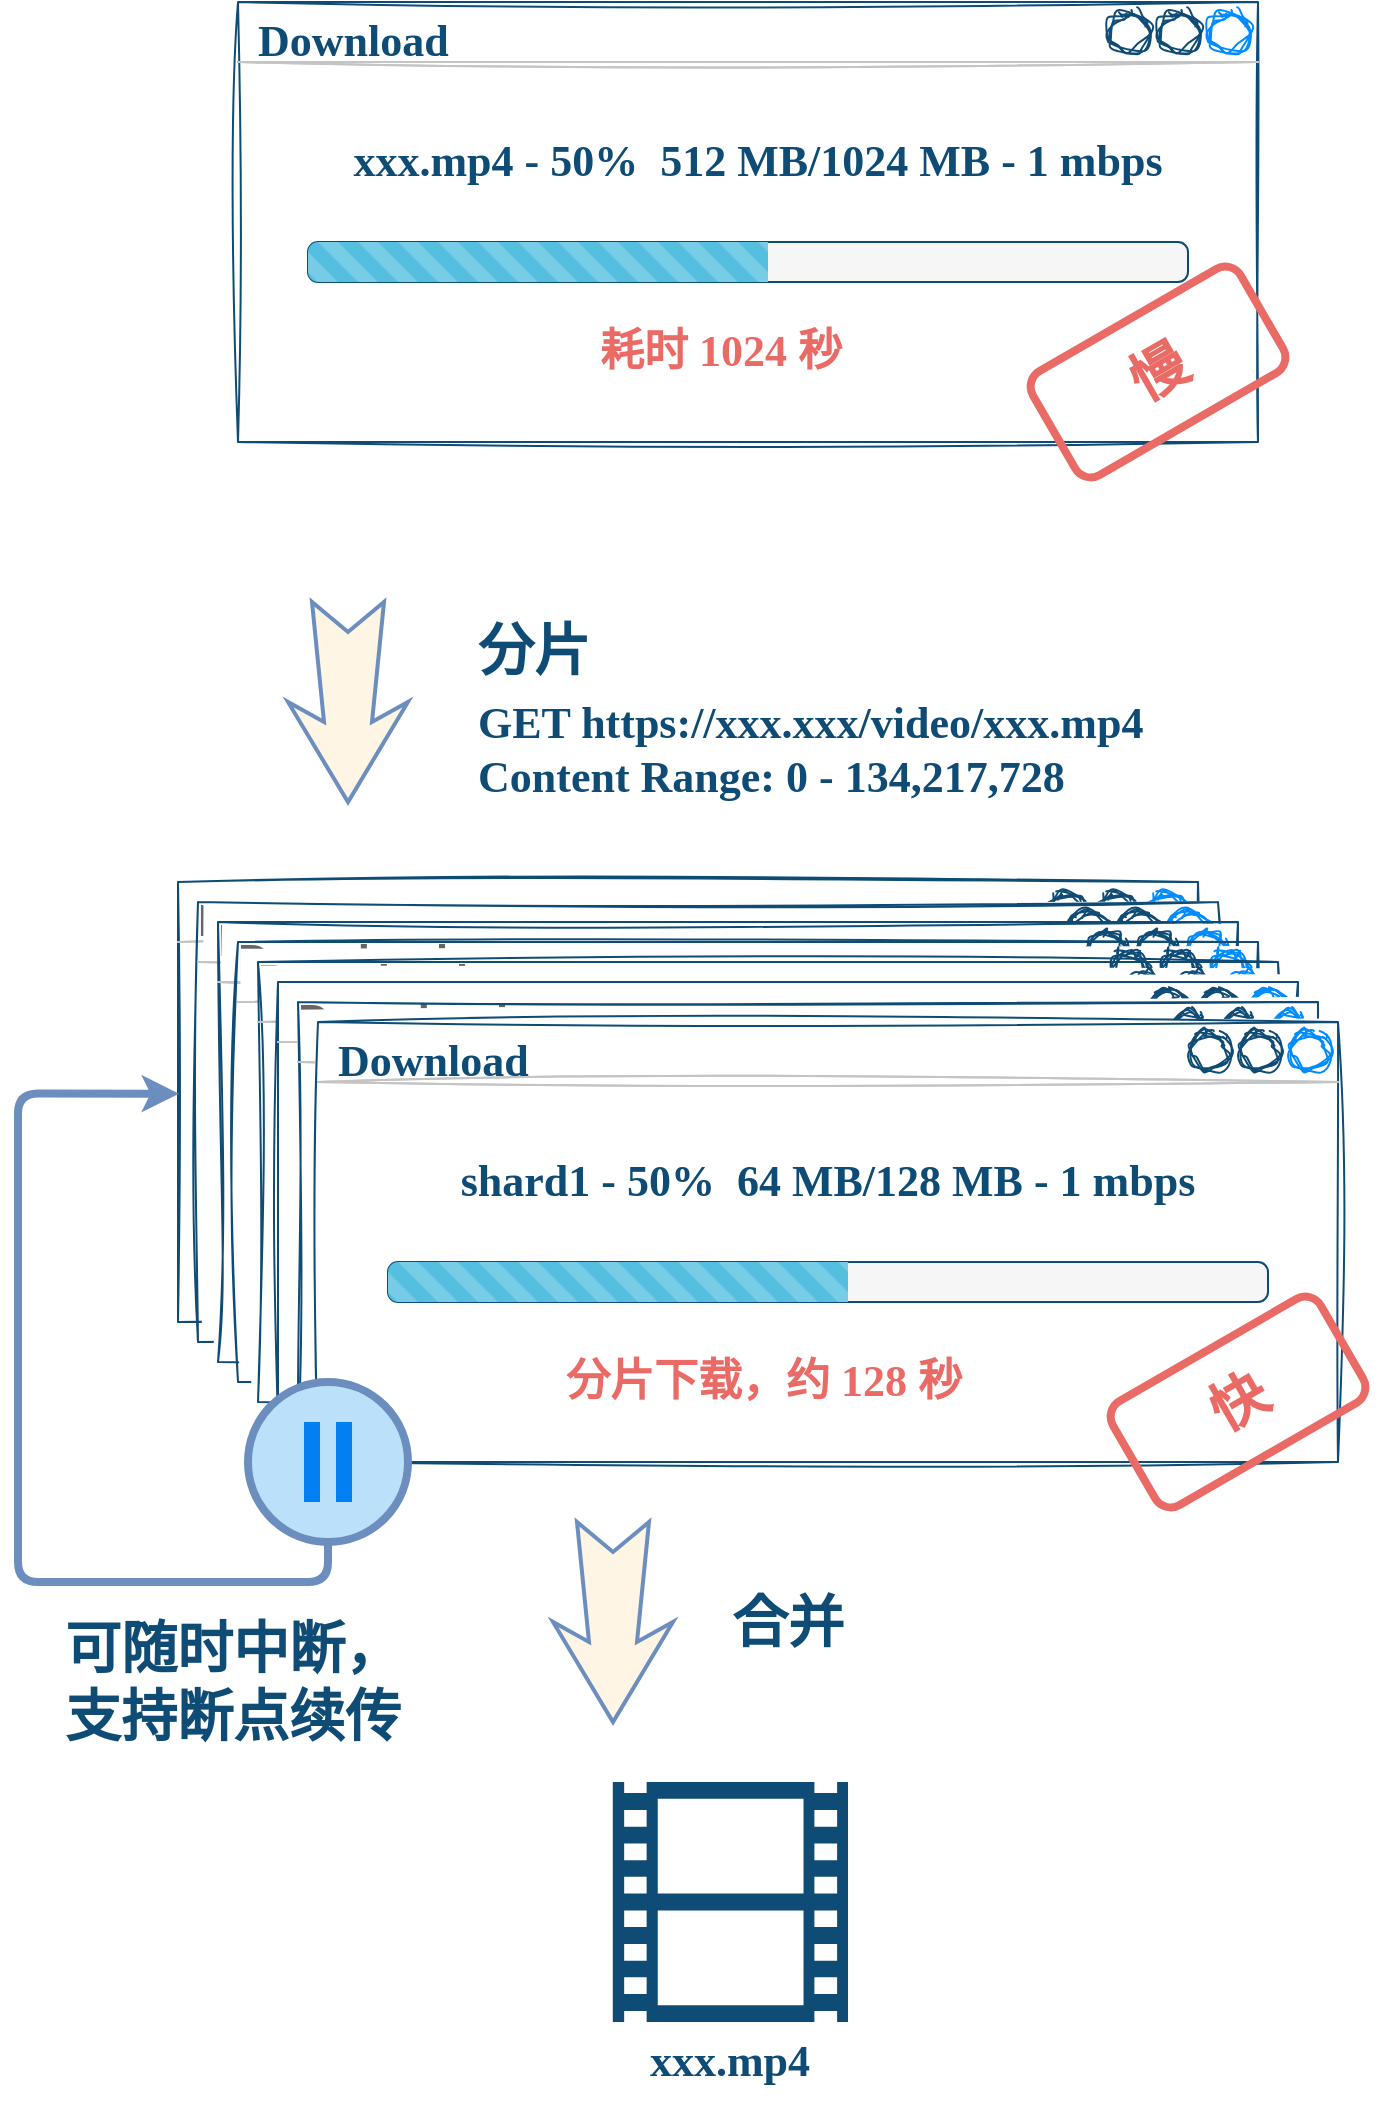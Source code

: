 <mxfile compressed="true" version="22.0.3" type="device"><diagram id="WHmjBIR4rh1bwOMkoWRG" name="分片下载"><mxGraphModel dx="2578" dy="1524" grid="1" gridSize="10" guides="1" tooltips="1" connect="1" arrows="1" fold="1" page="1" pageScale="1" pageWidth="827" pageHeight="1169" math="0" shadow="0"><root><mxCell id="0"/><mxCell id="1" parent="0"/><mxCell id="3Yequ3SZ6n_caTPqb4oF-1" value="Download" style="strokeWidth=1;shadow=0;dashed=0;align=center;html=1;shape=mxgraph.mockup.containers.window;align=left;verticalAlign=top;spacingLeft=8;strokeColor2=#008cff;strokeColor3=#c4c4c4;fontColor=#0F4C75;mainText=;fontSize=22;labelBackgroundColor=none;whiteSpace=wrap;sketch=1;curveFitting=1;jiggle=2;fontStyle=1;strokeColor=#0F4C75;fontFamily=ZCOOL QingKe HuangYou;fontSource=https%3A%2F%2Ffonts.googleapis.com%2Fcss%3Ffamily%3DZCOOL%2BQingKe%2BHuangYou;" vertex="1" parent="1"><mxGeometry x="190" y="40" width="510" height="220" as="geometry"/></mxCell><mxCell id="3Yequ3SZ6n_caTPqb4oF-10" value="" style="html=1;shadow=0;dashed=0;shape=mxgraph.bootstrap.rrect;rSize=5;strokeColor=#0F4C75;fillColor=#f6f6f6;whiteSpace=wrap;fontStyle=1;fontSize=22;" vertex="1" parent="1"><mxGeometry x="225" y="160" width="440" height="20" as="geometry"/></mxCell><mxCell id="3Yequ3SZ6n_caTPqb4oF-11" value="" style="html=1;shadow=0;dashed=0;shape=mxgraph.bootstrap.leftButtonStriped;fillColor=#55BFE0;fontColor=#FFFFFF;whiteSpace=wrap;fontStyle=1;strokeColor=#0F4C75;fontSize=22;" vertex="1" parent="3Yequ3SZ6n_caTPqb4oF-10"><mxGeometry width="230" height="20" as="geometry"/></mxCell><mxCell id="3Yequ3SZ6n_caTPqb4oF-12" value="xxx.mp4 - 50%&amp;nbsp; 512 MB/1024 MB - 1 mbps" style="rounded=1;whiteSpace=wrap;html=1;fontFamily=Comic Sans MS;fontSize=22;fontStyle=1;fontColor=#0F4C75;fillColor=none;strokeColor=none;" vertex="1" parent="1"><mxGeometry x="200" y="100" width="500" height="40" as="geometry"/></mxCell><mxCell id="3Yequ3SZ6n_caTPqb4oF-59" value="GET https://xxx.xxx/video/xxx.mp4&lt;br style=&quot;font-size: 22px;&quot;&gt;Content Range: 0 -&amp;nbsp;134,217,728" style="rounded=1;whiteSpace=wrap;html=1;fontFamily=Comic Sans MS;fontSize=22;fontStyle=1;fontColor=#0F4C75;fillColor=none;strokeColor=none;align=left;" vertex="1" parent="1"><mxGeometry x="307.5" y="384" width="432.5" height="60" as="geometry"/></mxCell><mxCell id="3Yequ3SZ6n_caTPqb4oF-17" value="Download" style="strokeWidth=1;shadow=0;dashed=0;align=center;html=1;shape=mxgraph.mockup.containers.window;align=left;verticalAlign=top;spacingLeft=8;strokeColor2=#008cff;strokeColor3=#c4c4c4;fontColor=#666666;mainText=;fontSize=22;labelBackgroundColor=none;whiteSpace=wrap;sketch=1;curveFitting=1;jiggle=2;fontStyle=1;strokeColor=#0F4C75;container=0;" vertex="1" parent="1"><mxGeometry x="160" y="480" width="510" height="220" as="geometry"/></mxCell><mxCell id="3Yequ3SZ6n_caTPqb4oF-18" value="" style="html=1;shadow=0;dashed=0;shape=mxgraph.bootstrap.rrect;rSize=5;strokeColor=#0F4C75;fillColor=#f6f6f6;whiteSpace=wrap;fontStyle=1;container=0;fontSize=22;" vertex="1" parent="1"><mxGeometry x="195" y="600" width="440" height="20" as="geometry"/></mxCell><mxCell id="3Yequ3SZ6n_caTPqb4oF-20" value="shard1 - 50%&amp;nbsp; 64 MB/128 MB - 1 mbps" style="rounded=1;whiteSpace=wrap;html=1;fontFamily=Comic Sans MS;fontSize=22;fontStyle=1;fontColor=#0F4C75;fillColor=none;strokeColor=#0F4C75;container=0;" vertex="1" parent="1"><mxGeometry x="210" y="540" width="400" height="40" as="geometry"/></mxCell><mxCell id="3Yequ3SZ6n_caTPqb4oF-19" value="" style="html=1;shadow=0;dashed=0;shape=mxgraph.bootstrap.leftButtonStriped;fillColor=#55BFE0;fontColor=#FFFFFF;whiteSpace=wrap;fontStyle=1;strokeColor=#0F4C75;container=0;fontSize=22;" vertex="1" parent="1"><mxGeometry x="195" y="600" width="230" height="20" as="geometry"/></mxCell><mxCell id="3Yequ3SZ6n_caTPqb4oF-23" value="Download" style="strokeWidth=1;shadow=0;dashed=0;align=center;html=1;shape=mxgraph.mockup.containers.window;align=left;verticalAlign=top;spacingLeft=8;strokeColor2=#008cff;strokeColor3=#c4c4c4;fontColor=#666666;mainText=;fontSize=22;labelBackgroundColor=none;whiteSpace=wrap;sketch=1;curveFitting=1;jiggle=2;fontStyle=1;strokeColor=#0F4C75;container=0;" vertex="1" parent="1"><mxGeometry x="170" y="490" width="510" height="220" as="geometry"/></mxCell><mxCell id="3Yequ3SZ6n_caTPqb4oF-24" value="" style="html=1;shadow=0;dashed=0;shape=mxgraph.bootstrap.rrect;rSize=5;strokeColor=#0F4C75;fillColor=#f6f6f6;whiteSpace=wrap;fontStyle=1;container=0;fontSize=22;" vertex="1" parent="1"><mxGeometry x="205" y="610" width="440" height="20" as="geometry"/></mxCell><mxCell id="3Yequ3SZ6n_caTPqb4oF-26" value="shard1 - 50%&amp;nbsp; 64 MB/128 MB - 1 mbps" style="rounded=1;whiteSpace=wrap;html=1;fontFamily=Comic Sans MS;fontSize=22;fontStyle=1;fontColor=#0F4C75;fillColor=none;strokeColor=#0F4C75;container=0;" vertex="1" parent="1"><mxGeometry x="220" y="550" width="400" height="40" as="geometry"/></mxCell><mxCell id="3Yequ3SZ6n_caTPqb4oF-25" value="" style="html=1;shadow=0;dashed=0;shape=mxgraph.bootstrap.leftButtonStriped;fillColor=#55BFE0;fontColor=#FFFFFF;whiteSpace=wrap;fontStyle=1;strokeColor=#0F4C75;container=0;fontSize=22;" vertex="1" parent="1"><mxGeometry x="205" y="610" width="230" height="20" as="geometry"/></mxCell><mxCell id="3Yequ3SZ6n_caTPqb4oF-28" value="Download" style="strokeWidth=1;shadow=0;dashed=0;align=center;html=1;shape=mxgraph.mockup.containers.window;align=left;verticalAlign=top;spacingLeft=8;strokeColor2=#008cff;strokeColor3=#c4c4c4;fontColor=#666666;mainText=;fontSize=22;labelBackgroundColor=none;whiteSpace=wrap;sketch=1;curveFitting=1;jiggle=2;fontStyle=1;strokeColor=#0F4C75;container=0;" vertex="1" parent="1"><mxGeometry x="180" y="500" width="510" height="220" as="geometry"/></mxCell><mxCell id="3Yequ3SZ6n_caTPqb4oF-29" value="" style="html=1;shadow=0;dashed=0;shape=mxgraph.bootstrap.rrect;rSize=5;strokeColor=#0F4C75;fillColor=#f6f6f6;whiteSpace=wrap;fontStyle=1;container=0;fontSize=22;" vertex="1" parent="1"><mxGeometry x="215" y="620" width="440" height="20" as="geometry"/></mxCell><mxCell id="3Yequ3SZ6n_caTPqb4oF-31" value="shard1 - 50%&amp;nbsp; 64 MB/128 MB - 1 mbps" style="rounded=1;whiteSpace=wrap;html=1;fontFamily=Comic Sans MS;fontSize=22;fontStyle=1;fontColor=#0F4C75;fillColor=none;strokeColor=#0F4C75;container=0;" vertex="1" parent="1"><mxGeometry x="230" y="560" width="400" height="40" as="geometry"/></mxCell><mxCell id="3Yequ3SZ6n_caTPqb4oF-30" value="" style="html=1;shadow=0;dashed=0;shape=mxgraph.bootstrap.leftButtonStriped;fillColor=#55BFE0;fontColor=#FFFFFF;whiteSpace=wrap;fontStyle=1;strokeColor=#0F4C75;container=0;fontSize=22;" vertex="1" parent="1"><mxGeometry x="215" y="620" width="230" height="20" as="geometry"/></mxCell><mxCell id="3Yequ3SZ6n_caTPqb4oF-33" value="Download" style="strokeWidth=1;shadow=0;dashed=0;align=center;html=1;shape=mxgraph.mockup.containers.window;align=left;verticalAlign=top;spacingLeft=8;strokeColor2=#008cff;strokeColor3=#c4c4c4;fontColor=#666666;mainText=;fontSize=22;labelBackgroundColor=none;whiteSpace=wrap;sketch=1;curveFitting=1;jiggle=2;fontStyle=1;strokeColor=#0F4C75;container=0;" vertex="1" parent="1"><mxGeometry x="190" y="510" width="510" height="220" as="geometry"/></mxCell><mxCell id="3Yequ3SZ6n_caTPqb4oF-34" value="" style="html=1;shadow=0;dashed=0;shape=mxgraph.bootstrap.rrect;rSize=5;strokeColor=#0F4C75;fillColor=#f6f6f6;whiteSpace=wrap;fontStyle=1;container=0;fontSize=22;" vertex="1" parent="1"><mxGeometry x="225" y="630" width="440" height="20" as="geometry"/></mxCell><mxCell id="3Yequ3SZ6n_caTPqb4oF-36" value="shard1 - 50%&amp;nbsp; 64 MB/128 MB - 1 mbps" style="rounded=1;whiteSpace=wrap;html=1;fontFamily=Comic Sans MS;fontSize=22;fontStyle=1;fontColor=#0F4C75;fillColor=none;strokeColor=#0F4C75;container=0;" vertex="1" parent="1"><mxGeometry x="240" y="570" width="400" height="40" as="geometry"/></mxCell><mxCell id="3Yequ3SZ6n_caTPqb4oF-35" value="" style="html=1;shadow=0;dashed=0;shape=mxgraph.bootstrap.leftButtonStriped;fillColor=#55BFE0;fontColor=#FFFFFF;whiteSpace=wrap;fontStyle=1;strokeColor=#0F4C75;container=0;fontSize=22;" vertex="1" parent="1"><mxGeometry x="225" y="630" width="230" height="20" as="geometry"/></mxCell><mxCell id="3Yequ3SZ6n_caTPqb4oF-38" value="Download" style="strokeWidth=1;shadow=0;dashed=0;align=center;html=1;shape=mxgraph.mockup.containers.window;align=left;verticalAlign=top;spacingLeft=8;strokeColor2=#008cff;strokeColor3=#c4c4c4;fontColor=#666666;mainText=;fontSize=22;labelBackgroundColor=none;whiteSpace=wrap;sketch=1;curveFitting=1;jiggle=2;fontStyle=1;strokeColor=#0F4C75;container=0;" vertex="1" parent="1"><mxGeometry x="200" y="520" width="510" height="220" as="geometry"/></mxCell><mxCell id="3Yequ3SZ6n_caTPqb4oF-39" value="" style="html=1;shadow=0;dashed=0;shape=mxgraph.bootstrap.rrect;rSize=5;strokeColor=#0F4C75;fillColor=#f6f6f6;whiteSpace=wrap;fontStyle=1;container=0;fontSize=22;" vertex="1" parent="1"><mxGeometry x="235" y="640" width="440" height="20" as="geometry"/></mxCell><mxCell id="3Yequ3SZ6n_caTPqb4oF-41" value="shard1 - 50%&amp;nbsp; 64 MB/128 MB - 1 mbps" style="rounded=1;whiteSpace=wrap;html=1;fontFamily=Comic Sans MS;fontSize=22;fontStyle=1;fontColor=#0F4C75;fillColor=none;strokeColor=#0F4C75;container=0;" vertex="1" parent="1"><mxGeometry x="250" y="580" width="400" height="40" as="geometry"/></mxCell><mxCell id="3Yequ3SZ6n_caTPqb4oF-40" value="" style="html=1;shadow=0;dashed=0;shape=mxgraph.bootstrap.leftButtonStriped;fillColor=#55BFE0;fontColor=#FFFFFF;whiteSpace=wrap;fontStyle=1;strokeColor=#0F4C75;container=0;fontSize=22;" vertex="1" parent="1"><mxGeometry x="235" y="640" width="230" height="20" as="geometry"/></mxCell><mxCell id="3Yequ3SZ6n_caTPqb4oF-43" value="Download" style="strokeWidth=1;shadow=0;dashed=0;align=center;html=1;shape=mxgraph.mockup.containers.window;align=left;verticalAlign=top;spacingLeft=8;strokeColor2=#008cff;strokeColor3=#c4c4c4;fontColor=#666666;mainText=;fontSize=22;labelBackgroundColor=none;whiteSpace=wrap;sketch=1;curveFitting=1;jiggle=2;fontStyle=1;strokeColor=#0F4C75;container=0;" vertex="1" parent="1"><mxGeometry x="210" y="530" width="510" height="220" as="geometry"/></mxCell><mxCell id="3Yequ3SZ6n_caTPqb4oF-44" value="" style="html=1;shadow=0;dashed=0;shape=mxgraph.bootstrap.rrect;rSize=5;strokeColor=#0F4C75;fillColor=#f6f6f6;whiteSpace=wrap;fontStyle=1;container=0;fontSize=22;" vertex="1" parent="1"><mxGeometry x="245" y="650" width="440" height="20" as="geometry"/></mxCell><mxCell id="3Yequ3SZ6n_caTPqb4oF-46" value="shard1 - 50%&amp;nbsp; 64 MB/128 MB - 1 mbps" style="rounded=1;whiteSpace=wrap;html=1;fontFamily=Comic Sans MS;fontSize=22;fontStyle=1;fontColor=#0F4C75;fillColor=none;strokeColor=#0F4C75;container=0;" vertex="1" parent="1"><mxGeometry x="260" y="590" width="400" height="40" as="geometry"/></mxCell><mxCell id="3Yequ3SZ6n_caTPqb4oF-45" value="" style="html=1;shadow=0;dashed=0;shape=mxgraph.bootstrap.leftButtonStriped;fillColor=#55BFE0;fontColor=#FFFFFF;whiteSpace=wrap;fontStyle=1;strokeColor=#0F4C75;container=0;fontSize=22;" vertex="1" parent="1"><mxGeometry x="245" y="650" width="230" height="20" as="geometry"/></mxCell><mxCell id="3Yequ3SZ6n_caTPqb4oF-48" value="Download" style="strokeWidth=1;shadow=0;dashed=0;align=center;html=1;shape=mxgraph.mockup.containers.window;align=left;verticalAlign=top;spacingLeft=8;strokeColor2=#008cff;strokeColor3=#c4c4c4;fontColor=#666666;mainText=;fontSize=22;labelBackgroundColor=none;whiteSpace=wrap;sketch=1;curveFitting=1;jiggle=2;fontStyle=1;strokeColor=#0F4C75;container=0;" vertex="1" parent="1"><mxGeometry x="220" y="540" width="510" height="220" as="geometry"/></mxCell><mxCell id="3Yequ3SZ6n_caTPqb4oF-49" value="" style="html=1;shadow=0;dashed=0;shape=mxgraph.bootstrap.rrect;rSize=5;strokeColor=#0F4C75;fillColor=#f6f6f6;whiteSpace=wrap;fontStyle=1;container=0;fontSize=22;" vertex="1" parent="1"><mxGeometry x="255" y="660" width="440" height="20" as="geometry"/></mxCell><mxCell id="3Yequ3SZ6n_caTPqb4oF-51" value="shard1 - 50%&amp;nbsp; 64 MB/128 MB - 1 mbps" style="rounded=1;whiteSpace=wrap;html=1;fontFamily=Comic Sans MS;fontSize=22;fontStyle=1;fontColor=#0F4C75;fillColor=none;strokeColor=#0F4C75;container=0;" vertex="1" parent="1"><mxGeometry x="270" y="600" width="400" height="40" as="geometry"/></mxCell><mxCell id="3Yequ3SZ6n_caTPqb4oF-50" value="" style="html=1;shadow=0;dashed=0;shape=mxgraph.bootstrap.leftButtonStriped;fillColor=#55BFE0;fontColor=#FFFFFF;whiteSpace=wrap;fontStyle=1;strokeColor=#0F4C75;container=0;fontSize=22;" vertex="1" parent="1"><mxGeometry x="255" y="660" width="230" height="20" as="geometry"/></mxCell><mxCell id="3Yequ3SZ6n_caTPqb4oF-53" value="Download" style="strokeWidth=1;shadow=0;dashed=0;align=center;html=1;shape=mxgraph.mockup.containers.window;align=left;verticalAlign=top;spacingLeft=8;strokeColor2=#008cff;strokeColor3=#c4c4c4;fontColor=#0F4C75;mainText=;fontSize=22;labelBackgroundColor=none;whiteSpace=wrap;sketch=1;curveFitting=1;jiggle=2;fontStyle=1;strokeColor=#0F4C75;container=0;fontFamily=ZCOOL QingKe HuangYou;fontSource=https%3A%2F%2Ffonts.googleapis.com%2Fcss%3Ffamily%3DZCOOL%2BQingKe%2BHuangYou;" vertex="1" parent="1"><mxGeometry x="230" y="550" width="510" height="220" as="geometry"/></mxCell><mxCell id="3Yequ3SZ6n_caTPqb4oF-54" value="" style="html=1;shadow=0;dashed=0;shape=mxgraph.bootstrap.rrect;rSize=5;strokeColor=#0F4C75;fillColor=#f6f6f6;whiteSpace=wrap;fontStyle=1;container=0;fontSize=22;" vertex="1" parent="1"><mxGeometry x="265" y="670" width="440" height="20" as="geometry"/></mxCell><mxCell id="3Yequ3SZ6n_caTPqb4oF-56" value="shard1 - 50%&amp;nbsp; 64 MB/128 MB - 1 mbps" style="rounded=1;whiteSpace=wrap;html=1;fontFamily=Comic Sans MS;fontSize=22;fontStyle=1;fontColor=#0F4C75;fillColor=none;strokeColor=none;container=0;" vertex="1" parent="1"><mxGeometry x="245" y="610" width="480" height="40" as="geometry"/></mxCell><mxCell id="3Yequ3SZ6n_caTPqb4oF-55" value="" style="html=1;shadow=0;dashed=0;shape=mxgraph.bootstrap.leftButtonStriped;fillColor=#55BFE0;fontColor=#FFFFFF;whiteSpace=wrap;fontStyle=1;strokeColor=#0F4C75;container=0;fontSize=22;" vertex="1" parent="1"><mxGeometry x="265" y="670" width="230" height="20" as="geometry"/></mxCell><mxCell id="3Yequ3SZ6n_caTPqb4oF-62" value="" style="sketch=0;aspect=fixed;pointerEvents=1;shadow=0;dashed=0;html=1;strokeColor=none;labelPosition=center;verticalLabelPosition=bottom;verticalAlign=top;align=center;fillColor=#0F4C75;shape=mxgraph.mscae.general.video;fontSize=22;" vertex="1" parent="1"><mxGeometry x="377.4" y="930" width="117.6" height="120" as="geometry"/></mxCell><mxCell id="3Yequ3SZ6n_caTPqb4oF-64" value="" style="html=1;shadow=0;dashed=0;align=center;verticalAlign=middle;shape=mxgraph.arrows2.stylisedArrow;dy=0.6;dx=40;notch=15;feather=0.4;strokeColor=#6C8EBF;strokeWidth=2;fontFamily=Helvetica;fontSize=22;fontColor=default;fillColor=#FFF5E4;rotation=90;" vertex="1" parent="1"><mxGeometry x="195" y="360" width="100" height="60" as="geometry"/></mxCell><mxCell id="3Yequ3SZ6n_caTPqb4oF-66" value="&lt;font face=&quot;Comic Sans MS&quot; data-font-src=&quot;https://fonts.googleapis.com/css?family=ZCOOL+QingKe+HuangYou&quot; color=&quot;#0f4c75&quot; style=&quot;font-size: 28px;&quot;&gt;&lt;b style=&quot;font-size: 28px;&quot;&gt;分片&lt;/b&gt;&lt;/font&gt;" style="rounded=1;whiteSpace=wrap;html=1;shadow=0;dashed=0;strokeColor=none;strokeWidth=2;align=left;verticalAlign=middle;fontFamily=Helvetica;fontSize=28;fontColor=default;fillColor=none;" vertex="1" parent="1"><mxGeometry x="307.5" y="344" width="120" height="40" as="geometry"/></mxCell><mxCell id="3Yequ3SZ6n_caTPqb4oF-67" value="&lt;font face=&quot;Comic Sans MS&quot; data-font-src=&quot;https://fonts.googleapis.com/css?family=ZCOOL+QingKe+HuangYou&quot; color=&quot;#0f4c75&quot; style=&quot;font-size: 28px;&quot;&gt;&lt;b style=&quot;font-size: 28px;&quot;&gt;合并&lt;/b&gt;&lt;/font&gt;" style="rounded=1;whiteSpace=wrap;html=1;shadow=0;dashed=0;strokeColor=none;strokeWidth=2;align=left;verticalAlign=middle;fontFamily=Helvetica;fontSize=28;fontColor=default;fillColor=none;" vertex="1" parent="1"><mxGeometry x="435" y="830" width="80" height="40" as="geometry"/></mxCell><mxCell id="3Yequ3SZ6n_caTPqb4oF-72" value="&lt;font face=&quot;Comic Sans MS&quot; data-font-src=&quot;https://fonts.googleapis.com/css?family=ZCOOL+QingKe+HuangYou&quot; style=&quot;font-size: 22px;&quot;&gt;&lt;b style=&quot;font-size: 22px;&quot;&gt;耗时 1024 秒&lt;/b&gt;&lt;/font&gt;" style="rounded=1;whiteSpace=wrap;html=1;shadow=0;dashed=0;strokeColor=none;strokeWidth=2;align=left;verticalAlign=middle;fontFamily=Helvetica;fontSize=22;fontColor=#EA6B66;fillColor=none;" vertex="1" parent="1"><mxGeometry x="369" y="195" width="162" height="40" as="geometry"/></mxCell><mxCell id="3Yequ3SZ6n_caTPqb4oF-73" value="&lt;font face=&quot;Comic Sans MS&quot; data-font-src=&quot;https://fonts.googleapis.com/css?family=ZCOOL+QingKe+HuangYou&quot; style=&quot;font-size: 22px;&quot;&gt;&lt;b style=&quot;font-size: 22px;&quot;&gt;分片下载，约 128 秒&lt;/b&gt;&lt;/font&gt;" style="rounded=1;whiteSpace=wrap;html=1;shadow=0;dashed=0;strokeColor=none;strokeWidth=2;align=left;verticalAlign=middle;fontFamily=Helvetica;fontSize=22;fontColor=#EA6B66;fillColor=none;" vertex="1" parent="1"><mxGeometry x="352" y="710" width="256" height="40" as="geometry"/></mxCell><mxCell id="3Yequ3SZ6n_caTPqb4oF-74" value="慢" style="rounded=1;whiteSpace=wrap;html=1;shadow=0;dashed=0;strokeColor=#EA6B66;strokeWidth=4;align=center;verticalAlign=middle;fontFamily=Comic Sans MS;fontSize=28;fontColor=#EA6B66;fillColor=none;fontStyle=1;rotation=-30;fontSource=https%3A%2F%2Ffonts.googleapis.com%2Fcss%3Ffamily%3DZCOOL%2BQingKe%2BHuangYou;" vertex="1" parent="1"><mxGeometry x="590" y="195" width="120" height="60" as="geometry"/></mxCell><mxCell id="3Yequ3SZ6n_caTPqb4oF-76" value="快" style="rounded=1;whiteSpace=wrap;html=1;shadow=0;dashed=0;strokeColor=#EA6B66;strokeWidth=4;align=center;verticalAlign=middle;fontFamily=Comic Sans MS;fontSize=28;fontColor=#EA6B66;fillColor=none;fontStyle=1;rotation=-30;fontSource=https%3A%2F%2Ffonts.googleapis.com%2Fcss%3Ffamily%3DZCOOL%2BQingKe%2BHuangYou;" vertex="1" parent="1"><mxGeometry x="630" y="710" width="120" height="60" as="geometry"/></mxCell><mxCell id="3Yequ3SZ6n_caTPqb4oF-79" value="" style="html=1;shadow=0;dashed=0;align=center;verticalAlign=middle;shape=mxgraph.arrows2.stylisedArrow;dy=0.6;dx=40;notch=15;feather=0.4;strokeColor=#6C8EBF;strokeWidth=2;fontFamily=Helvetica;fontSize=22;fontColor=default;fillColor=#FFF5E4;rotation=90;" vertex="1" parent="1"><mxGeometry x="327.5" y="820" width="100" height="60" as="geometry"/></mxCell><mxCell id="3Yequ3SZ6n_caTPqb4oF-82" value="xxx.mp4" style="rounded=1;whiteSpace=wrap;html=1;fontFamily=Comic Sans MS;fontSize=22;fontStyle=1;fontColor=#0F4C75;fillColor=none;strokeColor=none;align=center;" vertex="1" parent="1"><mxGeometry x="376.2" y="1050" width="120" height="40" as="geometry"/></mxCell><mxCell id="Cy8i7CeRGnnYGq3fZAtF-3" style="edgeStyle=orthogonalEdgeStyle;rounded=1;orthogonalLoop=1;jettySize=auto;html=1;exitX=0.5;exitY=1;exitDx=0;exitDy=0;exitPerimeter=0;fontFamily=Helvetica;fontSize=12;fontColor=default;entryX=0.001;entryY=0.481;entryDx=0;entryDy=0;entryPerimeter=0;strokeColor=#6C8EBF;strokeWidth=4;" edge="1" parent="1" source="Cy8i7CeRGnnYGq3fZAtF-2" target="3Yequ3SZ6n_caTPqb4oF-17"><mxGeometry relative="1" as="geometry"><mxPoint x="70" y="580.0" as="targetPoint"/><Array as="points"><mxPoint x="235" y="830"/><mxPoint x="80" y="830"/><mxPoint x="80" y="586"/></Array></mxGeometry></mxCell><mxCell id="Cy8i7CeRGnnYGq3fZAtF-2" value="" style="html=1;verticalLabelPosition=bottom;labelBackgroundColor=#ffffff;verticalAlign=top;shadow=0;dashed=0;strokeWidth=4;shape=mxgraph.ios7.misc.pause;strokeColor=#6C8EBF;sketch=0;align=center;fontFamily=Helvetica;fontSize=12;fontColor=default;fillColor=#BBE1FA;aspect=fixed;" vertex="1" parent="1"><mxGeometry x="195" y="730" width="80" height="80" as="geometry"/></mxCell><mxCell id="Cy8i7CeRGnnYGq3fZAtF-4" value="&lt;font face=&quot;Comic Sans MS&quot; color=&quot;#0f4c75&quot;&gt;&lt;b&gt;可随时中断，&lt;br&gt;支持断点续传&lt;/b&gt;&lt;/font&gt;" style="rounded=1;whiteSpace=wrap;html=1;shadow=0;dashed=0;strokeColor=none;strokeWidth=2;align=center;verticalAlign=middle;fontFamily=Helvetica;fontSize=28;fontColor=default;fillColor=none;" vertex="1" parent="1"><mxGeometry x="80" y="860" width="215" height="40" as="geometry"/></mxCell></root></mxGraphModel></diagram></mxfile>
